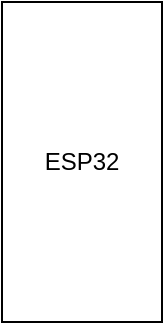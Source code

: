 <mxfile version="20.5.3" type="embed"><diagram id="Ut5pgSIDFxN2BnhGWpWC" name="Page-1"><mxGraphModel dx="730" dy="677" grid="1" gridSize="10" guides="1" tooltips="1" connect="1" arrows="1" fold="1" page="1" pageScale="1" pageWidth="850" pageHeight="1100" math="0" shadow="0"><root><mxCell id="0"/><mxCell id="1" parent="0"/><mxCell id="2" value="ESP32" style="rounded=0;whiteSpace=wrap;html=1;" vertex="1" parent="1"><mxGeometry x="460" y="240" width="80" height="160" as="geometry"/></mxCell></root></mxGraphModel></diagram></mxfile>